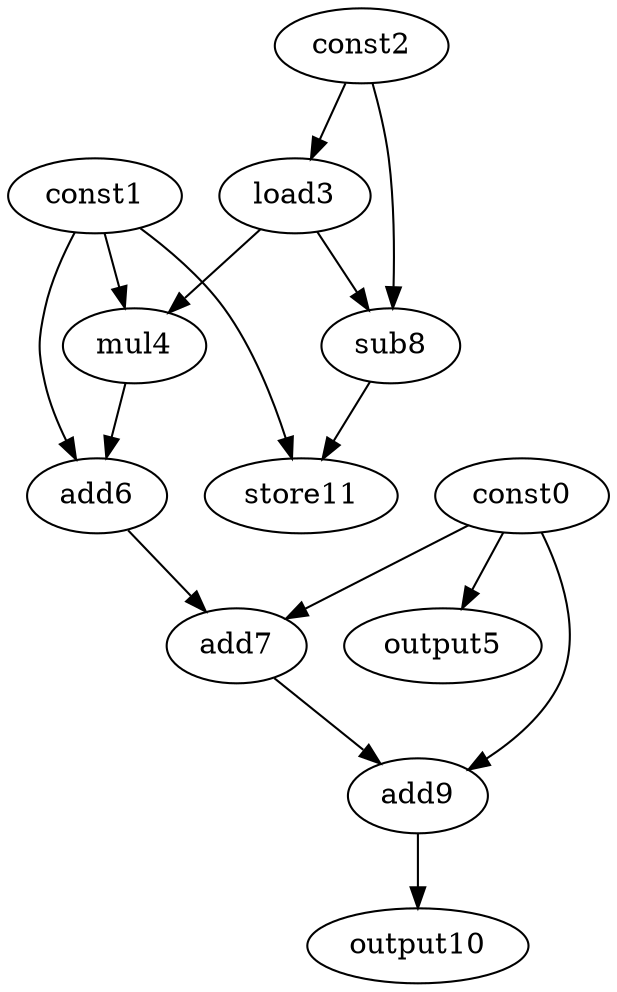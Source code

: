 digraph G { 
const0[opcode=const]; 
const1[opcode=const]; 
const2[opcode=const]; 
load3[opcode=load]; 
mul4[opcode=mul]; 
output5[opcode=output]; 
add6[opcode=add]; 
add7[opcode=add]; 
sub8[opcode=sub]; 
add9[opcode=add]; 
output10[opcode=output]; 
store11[opcode=store]; 
const2->load3[operand=0];
const0->output5[operand=0];
const1->mul4[operand=0];
load3->mul4[operand=1];
const2->sub8[operand=0];
load3->sub8[operand=1];
const1->add6[operand=0];
mul4->add6[operand=1];
sub8->store11[operand=0];
const1->store11[operand=1];
const0->add7[operand=0];
add6->add7[operand=1];
add7->add9[operand=0];
const0->add9[operand=1];
add9->output10[operand=0];
}
